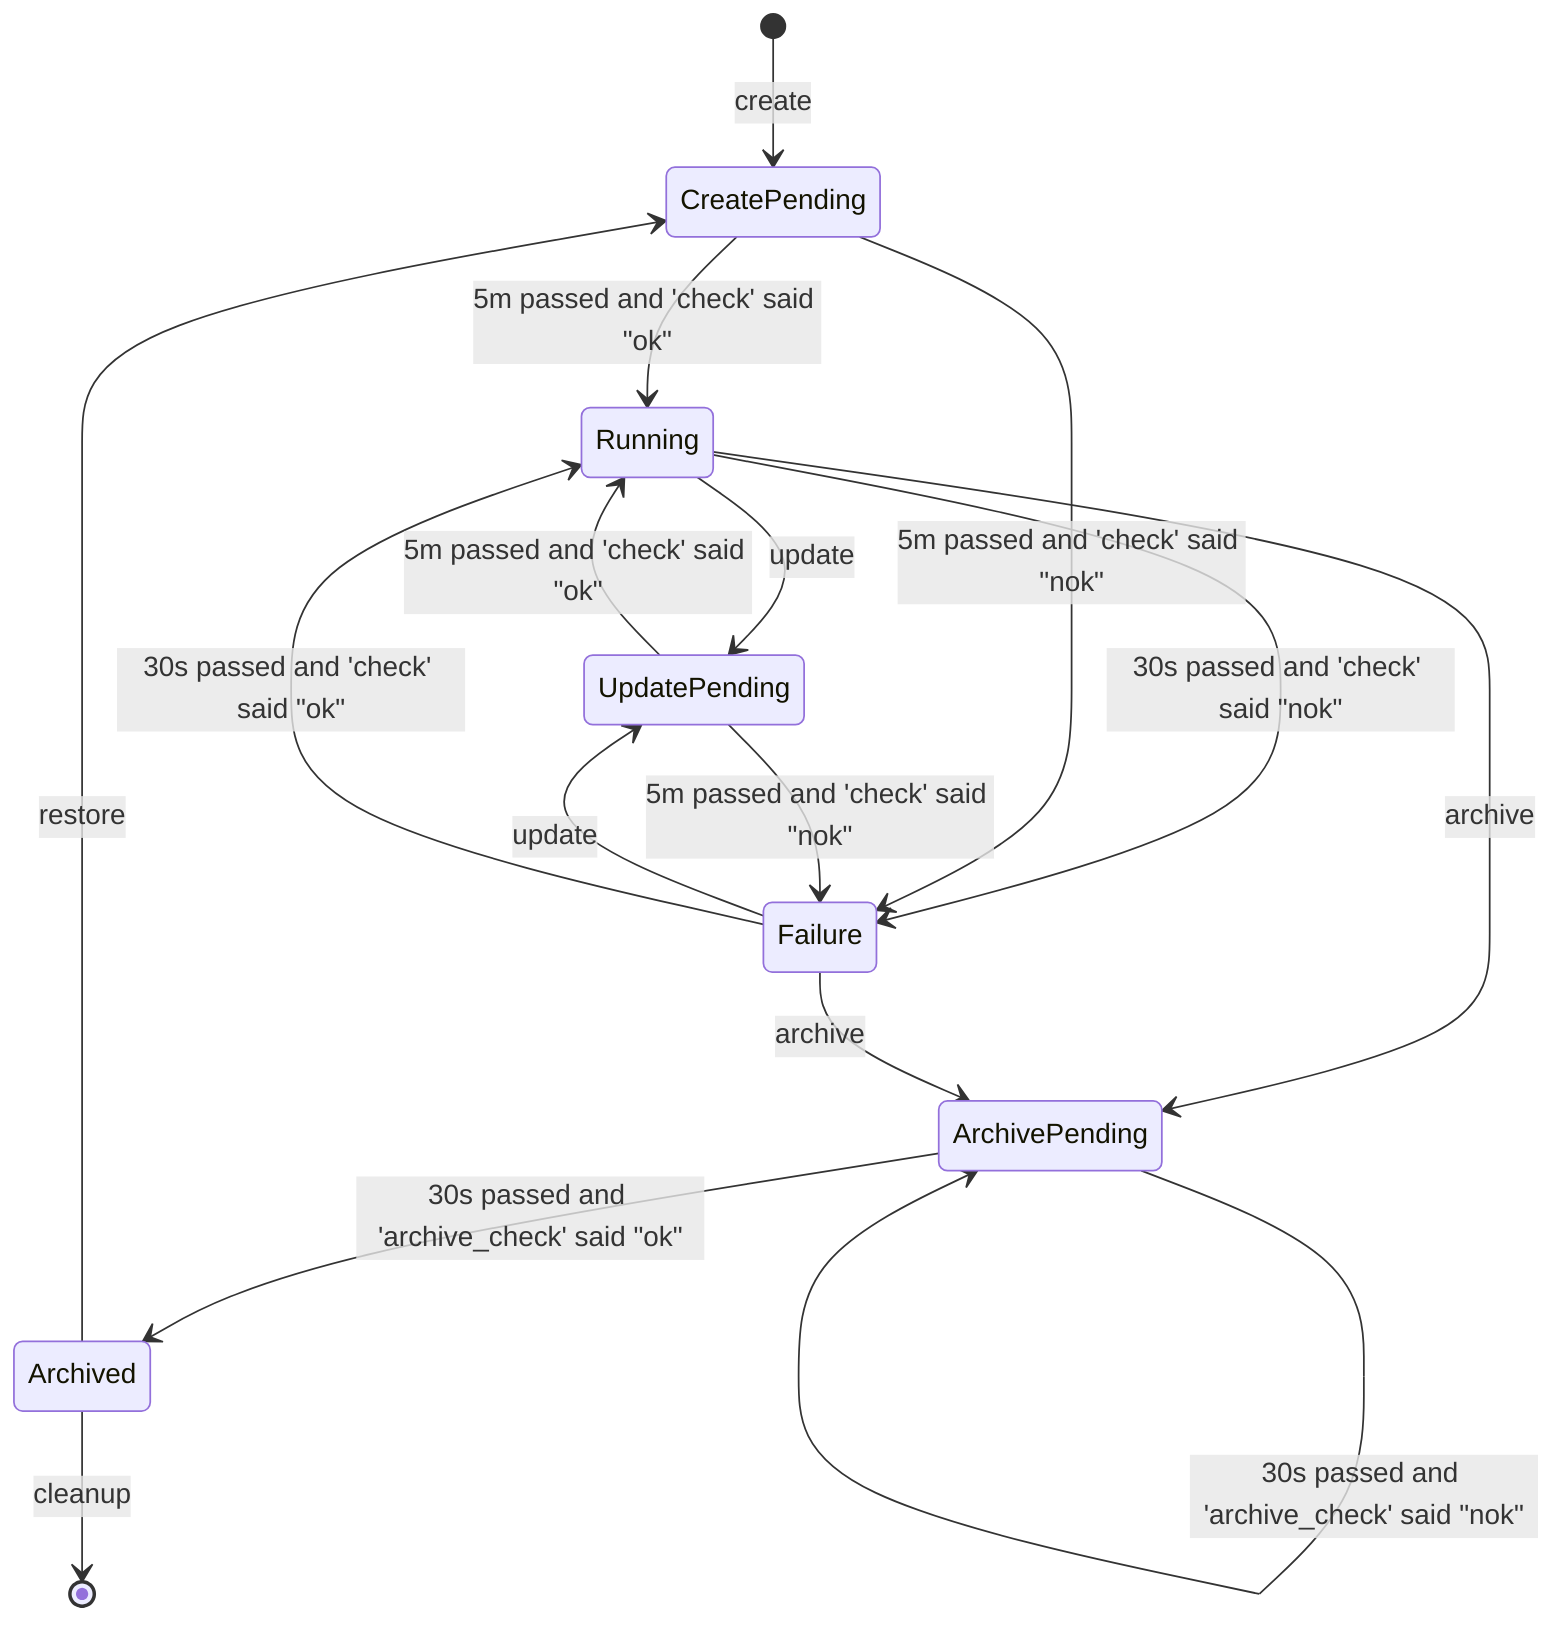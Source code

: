 stateDiagram-v2
    [*] --> CreatePending: create
    Running --> UpdatePending: update
    Failure --> UpdatePending: update
    Running --> ArchivePending: archive
    Failure --> ArchivePending: archive
    Archived --> CreatePending: restore
    Archived --> [*]: cleanup
    Running --> Failure: 30s passed and 'check' said "nok"
    Failure --> Running: 30s passed and 'check' said "ok"
    CreatePending --> Running: 5m passed and 'check' said "ok"
    CreatePending --> Failure: 5m passed and 'check' said "nok"
    UpdatePending --> Running: 5m passed and 'check' said "ok"
    UpdatePending --> Failure: 5m passed and 'check' said "nok"
    ArchivePending --> Archived: 30s passed and 'archive_check' said "ok"
    ArchivePending --> ArchivePending: 30s passed and 'archive_check' said "nok"